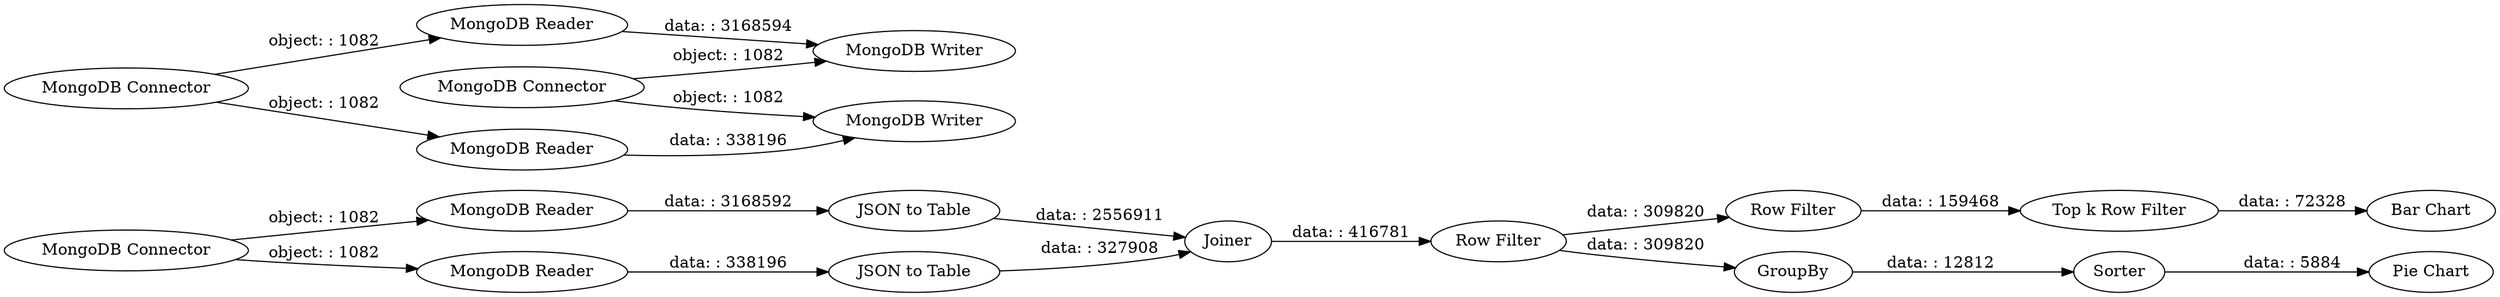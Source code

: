 digraph {
	"-6358195036550320916_15" [label="Row Filter"]
	"-6358195036550320916_12" [label="JSON to Table"]
	"-6358195036550320916_17" [label="Row Filter"]
	"-6358195036550320916_3" [label="MongoDB Connector"]
	"-6358195036550320916_10" [label="MongoDB Reader"]
	"-6358195036550320916_5" [label="MongoDB Reader"]
	"-6358195036550320916_8" [label="MongoDB Writer"]
	"-6358195036550320916_13" [label="JSON to Table"]
	"-6358195036550320916_22" [label="Pie Chart"]
	"-6358195036550320916_19" [label="Bar Chart"]
	"-6358195036550320916_20" [label=GroupBy]
	"-6358195036550320916_6" [label="MongoDB Writer"]
	"-6358195036550320916_11" [label="MongoDB Reader"]
	"-6358195036550320916_1" [label="MongoDB Connector"]
	"-6358195036550320916_4" [label="MongoDB Reader"]
	"-6358195036550320916_18" [label="Top k Row Filter"]
	"-6358195036550320916_9" [label="MongoDB Connector"]
	"-6358195036550320916_14" [label=Joiner]
	"-6358195036550320916_21" [label=Sorter]
	"-6358195036550320916_21" -> "-6358195036550320916_22" [label="data: : 5884"]
	"-6358195036550320916_15" -> "-6358195036550320916_17" [label="data: : 309820"]
	"-6358195036550320916_3" -> "-6358195036550320916_4" [label="object: : 1082"]
	"-6358195036550320916_13" -> "-6358195036550320916_14" [label="data: : 327908"]
	"-6358195036550320916_15" -> "-6358195036550320916_20" [label="data: : 309820"]
	"-6358195036550320916_17" -> "-6358195036550320916_18" [label="data: : 159468"]
	"-6358195036550320916_11" -> "-6358195036550320916_13" [label="data: : 338196"]
	"-6358195036550320916_12" -> "-6358195036550320916_14" [label="data: : 2556911"]
	"-6358195036550320916_1" -> "-6358195036550320916_8" [label="object: : 1082"]
	"-6358195036550320916_9" -> "-6358195036550320916_10" [label="object: : 1082"]
	"-6358195036550320916_5" -> "-6358195036550320916_6" [label="data: : 3168594"]
	"-6358195036550320916_4" -> "-6358195036550320916_8" [label="data: : 338196"]
	"-6358195036550320916_3" -> "-6358195036550320916_5" [label="object: : 1082"]
	"-6358195036550320916_10" -> "-6358195036550320916_12" [label="data: : 3168592"]
	"-6358195036550320916_18" -> "-6358195036550320916_19" [label="data: : 72328"]
	"-6358195036550320916_9" -> "-6358195036550320916_11" [label="object: : 1082"]
	"-6358195036550320916_20" -> "-6358195036550320916_21" [label="data: : 12812"]
	"-6358195036550320916_1" -> "-6358195036550320916_6" [label="object: : 1082"]
	"-6358195036550320916_14" -> "-6358195036550320916_15" [label="data: : 416781"]
	rankdir=LR
}

